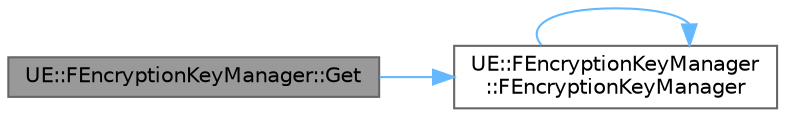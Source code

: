 digraph "UE::FEncryptionKeyManager::Get"
{
 // INTERACTIVE_SVG=YES
 // LATEX_PDF_SIZE
  bgcolor="transparent";
  edge [fontname=Helvetica,fontsize=10,labelfontname=Helvetica,labelfontsize=10];
  node [fontname=Helvetica,fontsize=10,shape=box,height=0.2,width=0.4];
  rankdir="LR";
  Node1 [id="Node000001",label="UE::FEncryptionKeyManager::Get",height=0.2,width=0.4,color="gray40", fillcolor="grey60", style="filled", fontcolor="black",tooltip="Returns the single instance of the key manager."];
  Node1 -> Node2 [id="edge1_Node000001_Node000002",color="steelblue1",style="solid",tooltip=" "];
  Node2 [id="Node000002",label="UE::FEncryptionKeyManager\l::FEncryptionKeyManager",height=0.2,width=0.4,color="grey40", fillcolor="white", style="filled",URL="$dc/d7e/classUE_1_1FEncryptionKeyManager.html#a802479b6896a52f76e4c3effe149a1ed",tooltip=" "];
  Node2 -> Node2 [id="edge2_Node000002_Node000002",color="steelblue1",style="solid",tooltip=" "];
}
